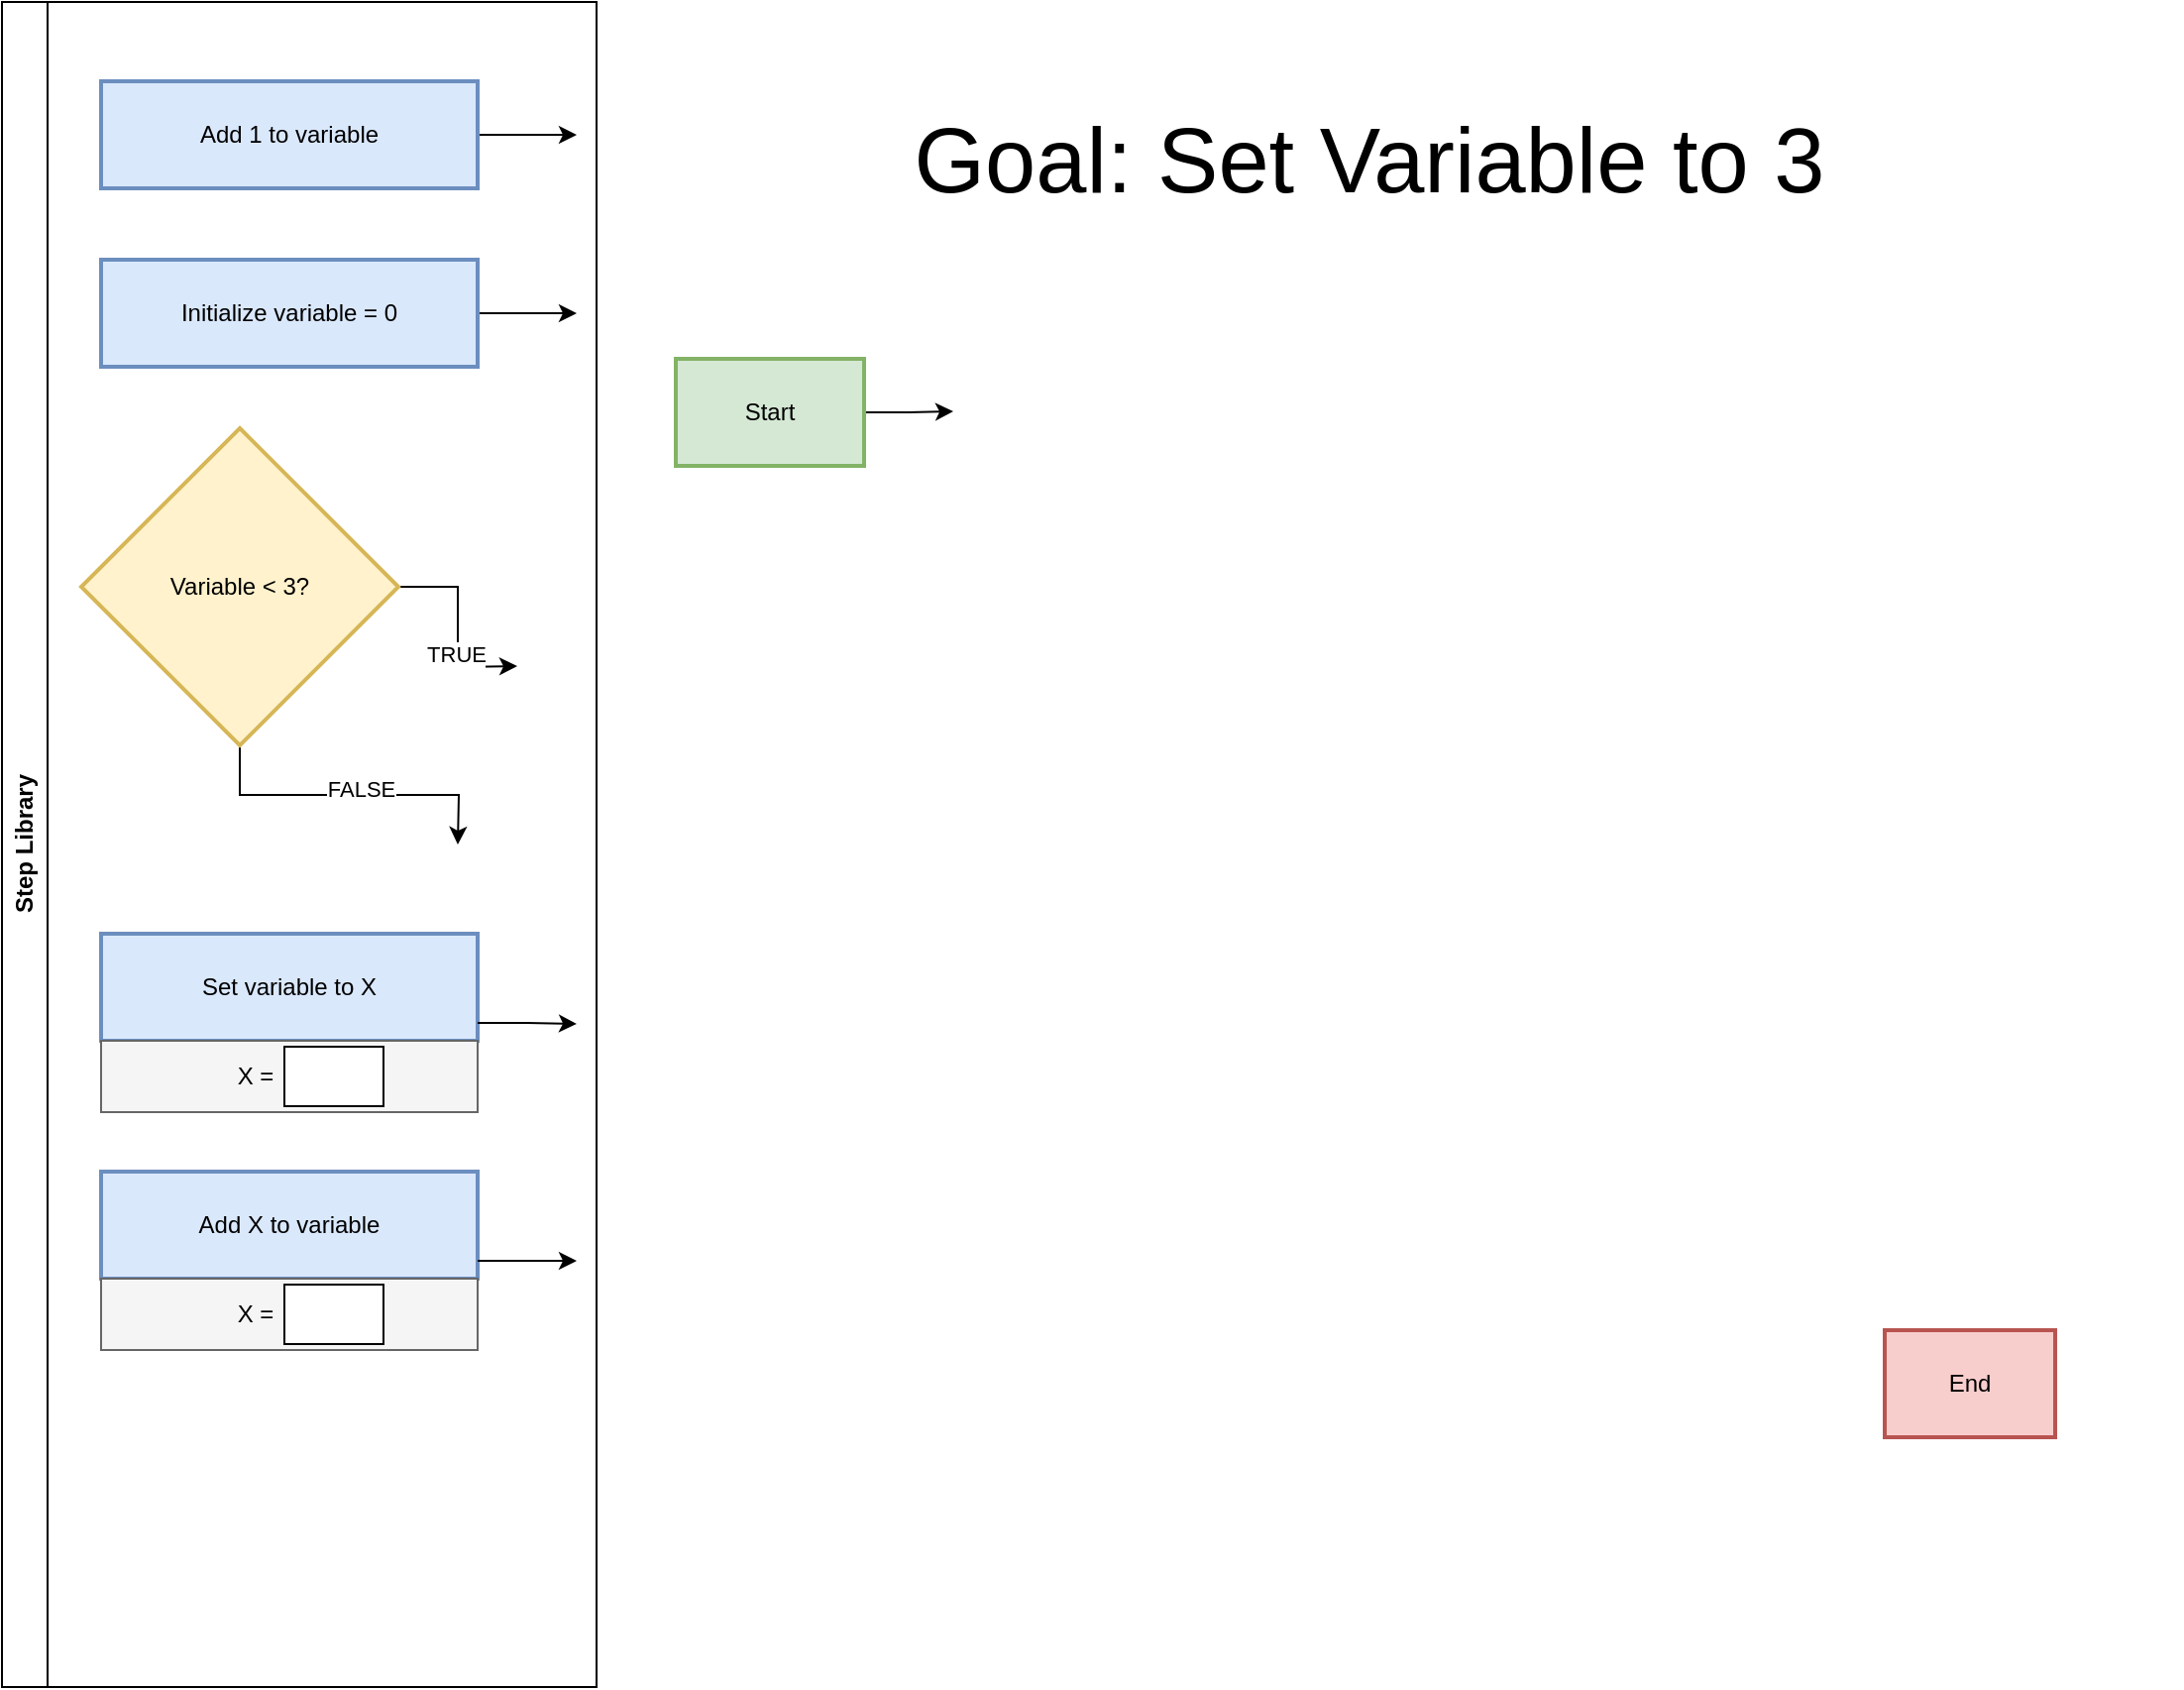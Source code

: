 <mxfile version="28.2.0">
  <diagram id="AobBYWUveplGQyxNpJyB" name="Page-1">
    <mxGraphModel dx="1442" dy="879" grid="1" gridSize="10" guides="1" tooltips="1" connect="1" arrows="1" fold="1" page="1" pageScale="1" pageWidth="1100" pageHeight="850" math="0" shadow="0">
      <root>
        <mxCell id="0" />
        <mxCell id="1" parent="0" />
        <mxCell id="YqXj83OMCXvcWO0IUHI8-39" style="edgeStyle=orthogonalEdgeStyle;rounded=0;orthogonalLoop=1;jettySize=auto;html=1;exitX=1;exitY=0.5;exitDx=0;exitDy=0;" edge="1" parent="1" source="2">
          <mxGeometry relative="1" as="geometry">
            <mxPoint x="480" y="206.556" as="targetPoint" />
          </mxGeometry>
        </mxCell>
        <mxCell id="2" value="Start" style="whiteSpace=wrap;strokeWidth=2;fillColor=#d5e8d4;strokeColor=#82b366;movable=1;resizable=1;rotatable=1;deletable=1;editable=1;locked=0;connectable=1;" parent="1" vertex="1">
          <mxGeometry x="340" y="180" width="95" height="54" as="geometry" />
        </mxCell>
        <mxCell id="7" value="End" style="whiteSpace=wrap;strokeWidth=2;fillColor=#f8cecc;strokeColor=#b85450;movable=1;resizable=1;rotatable=1;deletable=1;editable=1;locked=0;connectable=1;" parent="1" vertex="1">
          <mxGeometry x="950" y="670" width="86" height="54" as="geometry" />
        </mxCell>
        <mxCell id="9mpWrN2o6Q3EJShL9JNw-14" value="&lt;font style=&quot;font-size: 46px;&quot;&gt;Goal: Set Variable to 3&lt;/font&gt;" style="text;html=1;align=center;verticalAlign=middle;whiteSpace=wrap;rounded=0;movable=0;resizable=0;rotatable=0;deletable=0;editable=0;locked=1;connectable=0;" parent="1" vertex="1">
          <mxGeometry x="280" y="20" width="820" height="120" as="geometry" />
        </mxCell>
        <mxCell id="YqXj83OMCXvcWO0IUHI8-38" value="Step Library" style="swimlane;horizontal=0;whiteSpace=wrap;html=1;movable=1;resizable=1;rotatable=1;deletable=1;editable=1;locked=0;connectable=1;" vertex="1" parent="1">
          <mxGeometry width="300" height="850" as="geometry" />
        </mxCell>
        <mxCell id="YqXj83OMCXvcWO0IUHI8-44" value="" style="group;movable=1;resizable=1;rotatable=1;deletable=1;editable=1;locked=0;connectable=1;" vertex="1" connectable="0" parent="YqXj83OMCXvcWO0IUHI8-38">
          <mxGeometry x="50" y="590" width="190" height="90" as="geometry" />
        </mxCell>
        <mxCell id="YqXj83OMCXvcWO0IUHI8-45" value="Add X to variable" style="whiteSpace=wrap;strokeWidth=2;movable=0;resizable=0;rotatable=0;deletable=0;editable=0;locked=1;connectable=0;fillColor=#dae8fc;strokeColor=#6c8ebf;" vertex="1" parent="YqXj83OMCXvcWO0IUHI8-44">
          <mxGeometry width="190" height="54" as="geometry" />
        </mxCell>
        <mxCell id="YqXj83OMCXvcWO0IUHI8-46" value="" style="rounded=0;whiteSpace=wrap;html=1;fillColor=#f5f5f5;fontColor=#333333;strokeColor=#666666;movable=1;resizable=1;rotatable=1;deletable=1;editable=1;locked=0;connectable=1;" vertex="1" parent="YqXj83OMCXvcWO0IUHI8-44">
          <mxGeometry y="54" width="190" height="36" as="geometry" />
        </mxCell>
        <mxCell id="YqXj83OMCXvcWO0IUHI8-47" value="" style="rounded=0;whiteSpace=wrap;html=1;" vertex="1" parent="YqXj83OMCXvcWO0IUHI8-44">
          <mxGeometry x="92.5" y="57" width="50" height="30" as="geometry" />
        </mxCell>
        <mxCell id="YqXj83OMCXvcWO0IUHI8-48" value="X =" style="text;html=1;align=center;verticalAlign=middle;whiteSpace=wrap;rounded=0;movable=0;resizable=0;rotatable=0;deletable=0;editable=0;locked=1;connectable=0;" vertex="1" parent="YqXj83OMCXvcWO0IUHI8-44">
          <mxGeometry x="47.5" y="57" width="60" height="30" as="geometry" />
        </mxCell>
        <mxCell id="YqXj83OMCXvcWO0IUHI8-51" style="edgeStyle=orthogonalEdgeStyle;rounded=0;orthogonalLoop=1;jettySize=auto;html=1;" edge="1" parent="1" source="5">
          <mxGeometry relative="1" as="geometry">
            <mxPoint x="290" y="67" as="targetPoint" />
          </mxGeometry>
        </mxCell>
        <mxCell id="5" value="Add 1 to variable" style="whiteSpace=wrap;strokeWidth=2;movable=1;resizable=1;rotatable=1;deletable=1;editable=1;locked=0;connectable=1;fillColor=#dae8fc;strokeColor=#6c8ebf;" parent="1" vertex="1">
          <mxGeometry x="50" y="40" width="190" height="54" as="geometry" />
        </mxCell>
        <mxCell id="YqXj83OMCXvcWO0IUHI8-52" style="edgeStyle=orthogonalEdgeStyle;rounded=0;orthogonalLoop=1;jettySize=auto;html=1;" edge="1" parent="1" source="3">
          <mxGeometry relative="1" as="geometry">
            <mxPoint x="290" y="157" as="targetPoint" />
          </mxGeometry>
        </mxCell>
        <mxCell id="3" value="Initialize variable = 0" style="whiteSpace=wrap;strokeWidth=2;fillColor=#dae8fc;strokeColor=#6c8ebf;movable=1;resizable=1;rotatable=1;deletable=1;editable=1;locked=0;connectable=1;" parent="1" vertex="1">
          <mxGeometry x="50" y="130" width="190" height="54" as="geometry" />
        </mxCell>
        <mxCell id="9mpWrN2o6Q3EJShL9JNw-16" value="" style="edgeStyle=orthogonalEdgeStyle;rounded=0;orthogonalLoop=1;jettySize=auto;html=1;" parent="1" source="4" edge="1">
          <mxGeometry relative="1" as="geometry">
            <mxPoint x="260" y="335" as="targetPoint" />
          </mxGeometry>
        </mxCell>
        <mxCell id="9mpWrN2o6Q3EJShL9JNw-17" value="TRUE" style="edgeLabel;html=1;align=center;verticalAlign=middle;resizable=0;points=[];" parent="9mpWrN2o6Q3EJShL9JNw-16" vertex="1" connectable="0">
          <mxGeometry x="0.277" y="-1" relative="1" as="geometry">
            <mxPoint as="offset" />
          </mxGeometry>
        </mxCell>
        <mxCell id="9mpWrN2o6Q3EJShL9JNw-18" style="rounded=0;orthogonalLoop=1;jettySize=auto;html=1;exitX=0.5;exitY=1;exitDx=0;exitDy=0;edgeStyle=orthogonalEdgeStyle;" parent="1" source="4" edge="1">
          <mxGeometry relative="1" as="geometry">
            <mxPoint x="230" y="425" as="targetPoint" />
          </mxGeometry>
        </mxCell>
        <mxCell id="9mpWrN2o6Q3EJShL9JNw-19" value="FALSE" style="edgeLabel;html=1;align=center;verticalAlign=middle;resizable=0;points=[];rotation=0;" parent="9mpWrN2o6Q3EJShL9JNw-18" vertex="1" connectable="0">
          <mxGeometry x="0.067" y="3" relative="1" as="geometry">
            <mxPoint as="offset" />
          </mxGeometry>
        </mxCell>
        <mxCell id="4" value="Variable &lt; 3?" style="rhombus;strokeWidth=2;whiteSpace=wrap;fillColor=#fff2cc;strokeColor=#d6b656;" parent="1" vertex="1">
          <mxGeometry x="40" y="215" width="160" height="160" as="geometry" />
        </mxCell>
        <mxCell id="YqXj83OMCXvcWO0IUHI8-26" value="Add Step" style="" parent="0" />
        <mxCell id="YqXj83OMCXvcWO0IUHI8-31" value="" style="group;movable=1;resizable=1;rotatable=1;deletable=1;editable=1;locked=0;connectable=1;" vertex="1" connectable="0" parent="YqXj83OMCXvcWO0IUHI8-26">
          <mxGeometry x="50" y="470" width="190" height="90" as="geometry" />
        </mxCell>
        <mxCell id="YqXj83OMCXvcWO0IUHI8-32" value="Set variable to X" style="whiteSpace=wrap;strokeWidth=2;movable=0;resizable=0;rotatable=0;deletable=0;editable=0;locked=1;connectable=0;fillColor=#dae8fc;strokeColor=#6c8ebf;" vertex="1" parent="YqXj83OMCXvcWO0IUHI8-31">
          <mxGeometry width="190" height="54" as="geometry" />
        </mxCell>
        <mxCell id="YqXj83OMCXvcWO0IUHI8-33" value="" style="rounded=0;whiteSpace=wrap;html=1;fillColor=#f5f5f5;fontColor=#333333;strokeColor=#666666;movable=0;resizable=0;rotatable=0;deletable=0;editable=0;locked=1;connectable=0;" vertex="1" parent="YqXj83OMCXvcWO0IUHI8-31">
          <mxGeometry y="54" width="190" height="36" as="geometry" />
        </mxCell>
        <mxCell id="YqXj83OMCXvcWO0IUHI8-34" value="" style="rounded=0;whiteSpace=wrap;html=1;" vertex="1" parent="YqXj83OMCXvcWO0IUHI8-31">
          <mxGeometry x="92.5" y="57" width="50" height="30" as="geometry" />
        </mxCell>
        <mxCell id="YqXj83OMCXvcWO0IUHI8-35" value="X =" style="text;html=1;align=center;verticalAlign=middle;whiteSpace=wrap;rounded=0;movable=0;resizable=0;rotatable=0;deletable=0;editable=0;locked=1;connectable=0;" vertex="1" parent="YqXj83OMCXvcWO0IUHI8-31">
          <mxGeometry x="47.5" y="57" width="60" height="30" as="geometry" />
        </mxCell>
        <mxCell id="YqXj83OMCXvcWO0IUHI8-49" style="edgeStyle=orthogonalEdgeStyle;rounded=0;orthogonalLoop=1;jettySize=auto;html=1;" edge="1" parent="YqXj83OMCXvcWO0IUHI8-26" source="YqXj83OMCXvcWO0IUHI8-44">
          <mxGeometry relative="1" as="geometry">
            <mxPoint x="290" y="635" as="targetPoint" />
          </mxGeometry>
        </mxCell>
        <mxCell id="YqXj83OMCXvcWO0IUHI8-43" style="edgeStyle=orthogonalEdgeStyle;rounded=0;orthogonalLoop=1;jettySize=auto;html=1;exitX=1;exitY=0.5;exitDx=0;exitDy=0;" edge="1" parent="YqXj83OMCXvcWO0IUHI8-26" source="YqXj83OMCXvcWO0IUHI8-31">
          <mxGeometry relative="1" as="geometry">
            <mxPoint x="290" y="515.444" as="targetPoint" />
          </mxGeometry>
        </mxCell>
        <mxCell id="YqXj83OMCXvcWO0IUHI8-36" value="Set Variable" parent="0" />
      </root>
    </mxGraphModel>
  </diagram>
</mxfile>
